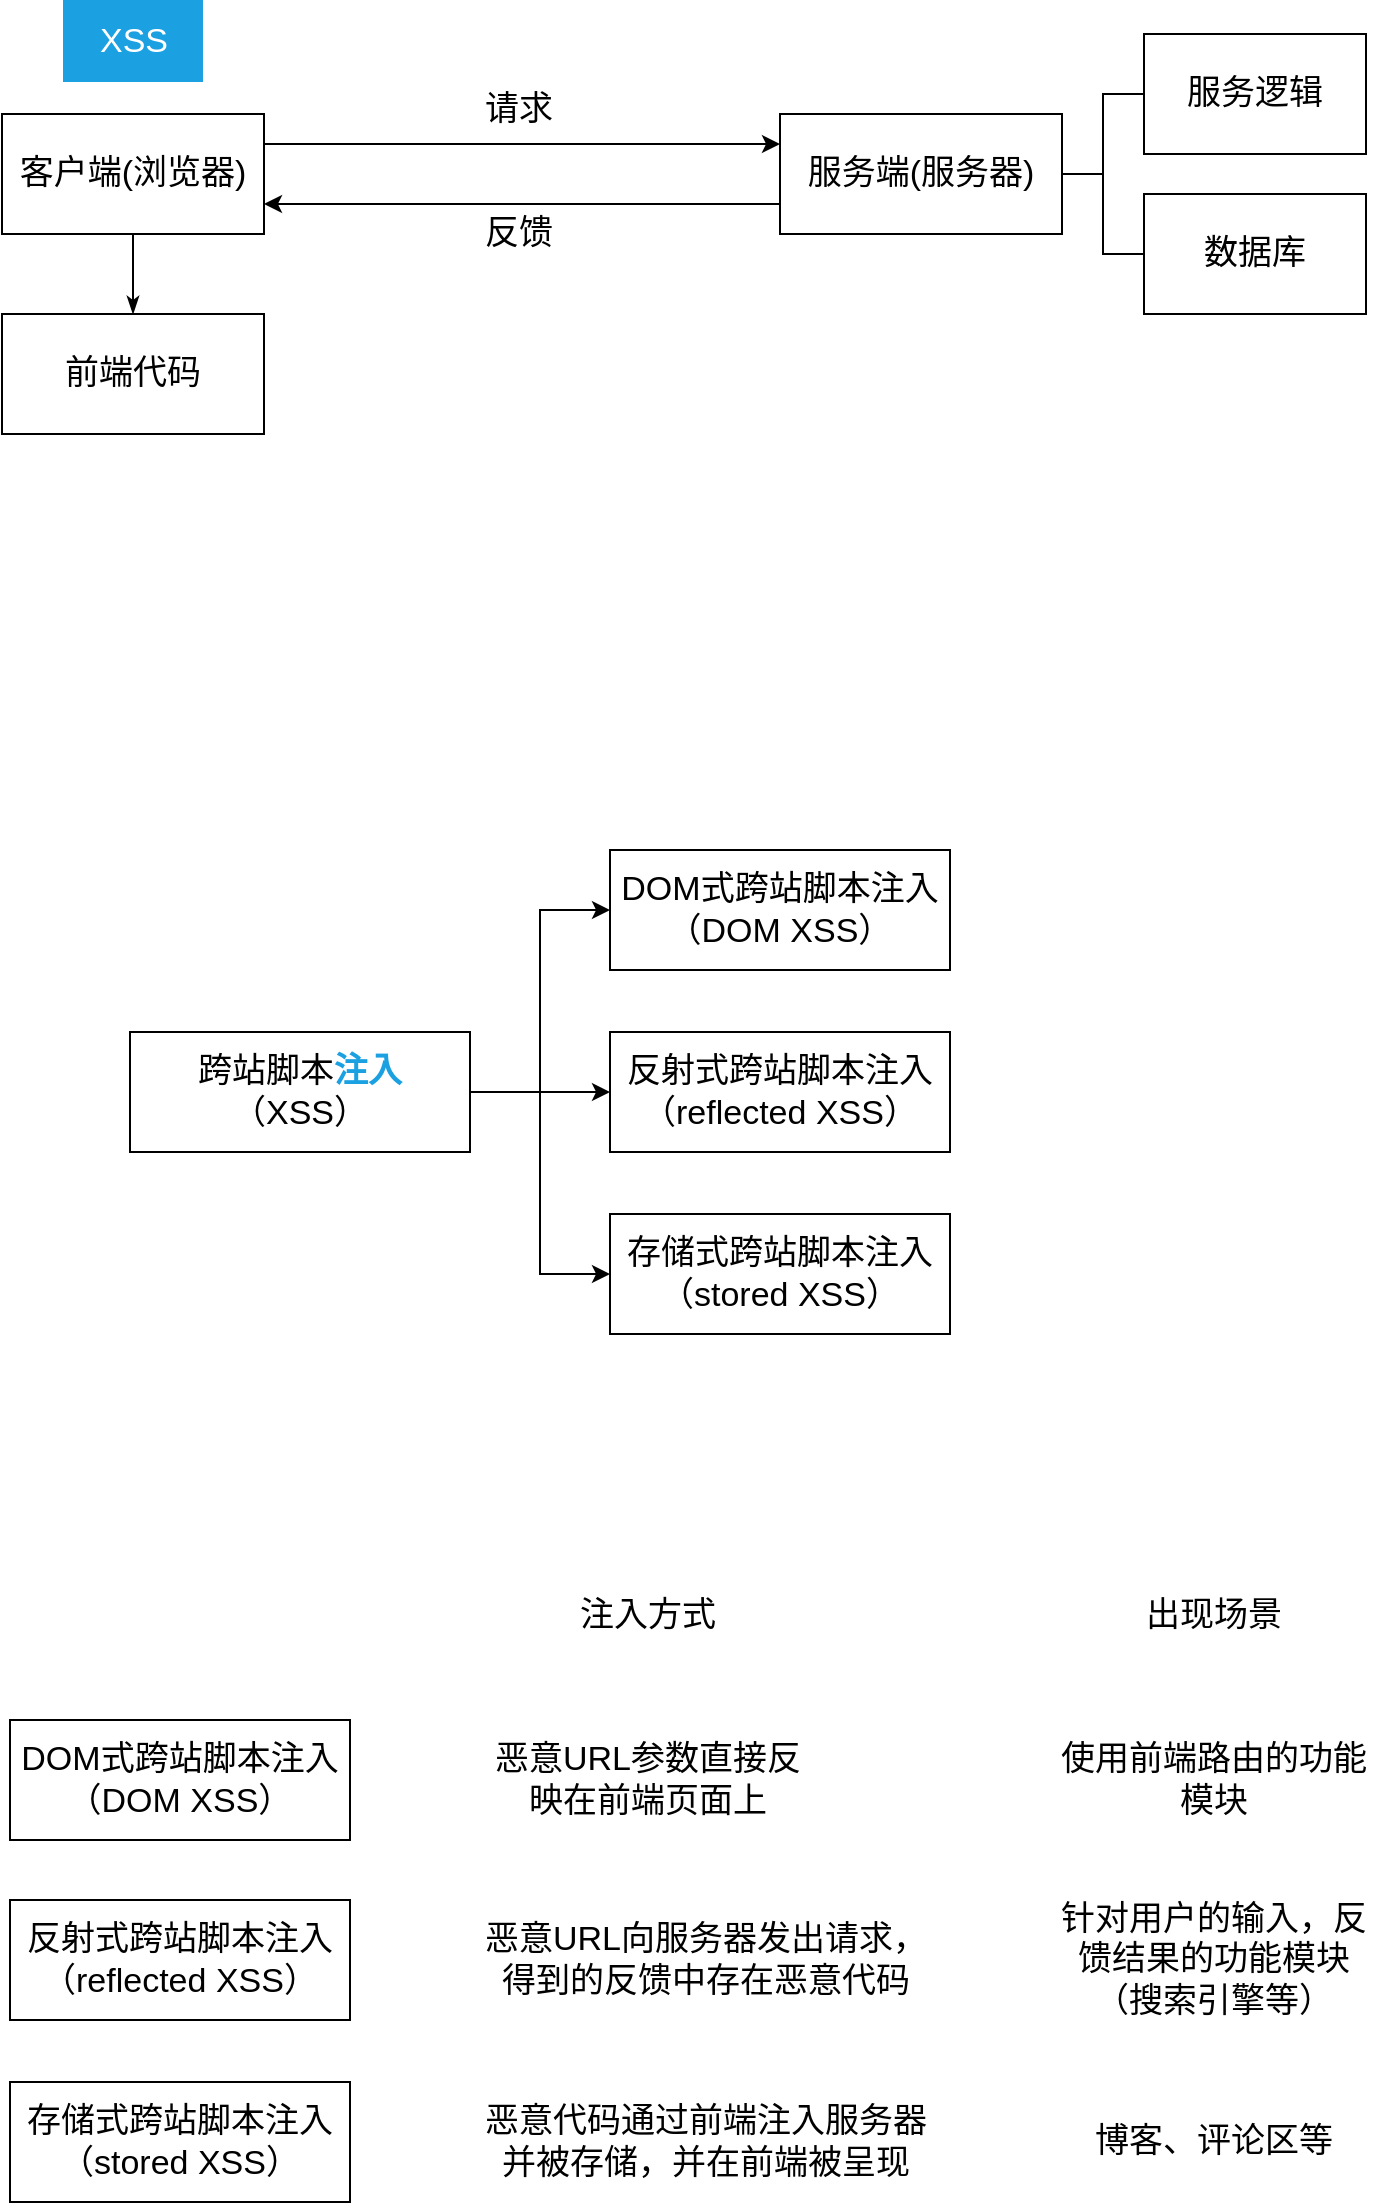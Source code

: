 <mxfile version="13.3.6"><diagram id="mWwK2jQPLcsV4IdZNTYj" name="Page-1"><mxGraphModel dx="934" dy="522" grid="0" gridSize="10" guides="1" tooltips="1" connect="1" arrows="1" fold="1" page="1" pageScale="1" pageWidth="850" pageHeight="1100" math="0" shadow="0"><root><mxCell id="0"/><mxCell id="1" parent="0"/><mxCell id="l02PIKgYTEoSjUDtGD-m-4" style="edgeStyle=orthogonalEdgeStyle;rounded=0;orthogonalLoop=1;jettySize=auto;html=1;entryX=0;entryY=0.5;entryDx=0;entryDy=0;" edge="1" parent="1" source="mL8WWW9GP-7HYnRX4WhB-1" target="l02PIKgYTEoSjUDtGD-m-1"><mxGeometry relative="1" as="geometry"/></mxCell><mxCell id="l02PIKgYTEoSjUDtGD-m-5" style="edgeStyle=orthogonalEdgeStyle;rounded=0;orthogonalLoop=1;jettySize=auto;html=1;entryX=0;entryY=0.5;entryDx=0;entryDy=0;" edge="1" parent="1" source="mL8WWW9GP-7HYnRX4WhB-1" target="l02PIKgYTEoSjUDtGD-m-2"><mxGeometry relative="1" as="geometry"/></mxCell><mxCell id="l02PIKgYTEoSjUDtGD-m-6" style="edgeStyle=orthogonalEdgeStyle;rounded=0;orthogonalLoop=1;jettySize=auto;html=1;entryX=0;entryY=0.5;entryDx=0;entryDy=0;" edge="1" parent="1" source="mL8WWW9GP-7HYnRX4WhB-1" target="l02PIKgYTEoSjUDtGD-m-3"><mxGeometry relative="1" as="geometry"/></mxCell><mxCell id="mL8WWW9GP-7HYnRX4WhB-1" value="跨站脚本&lt;b&gt;&lt;font color=&quot;#1ba1e2&quot;&gt;注入&lt;/font&gt;&lt;/b&gt;&lt;br style=&quot;font-size: 17px&quot;&gt;（XSS）" style="rounded=0;whiteSpace=wrap;html=1;fontSize=17;" parent="1" vertex="1"><mxGeometry x="150" y="607" width="170" height="60" as="geometry"/></mxCell><mxCell id="l02PIKgYTEoSjUDtGD-m-1" value="存储式跨站脚本注入&lt;br style=&quot;font-size: 17px&quot;&gt;（stored XSS）" style="rounded=0;whiteSpace=wrap;html=1;fontSize=17;" vertex="1" parent="1"><mxGeometry x="390" y="698" width="170" height="60" as="geometry"/></mxCell><mxCell id="l02PIKgYTEoSjUDtGD-m-2" value="反射式跨站脚本注入&lt;br style=&quot;font-size: 17px&quot;&gt;（reflected XSS）" style="rounded=0;whiteSpace=wrap;html=1;fontSize=17;" vertex="1" parent="1"><mxGeometry x="390" y="607" width="170" height="60" as="geometry"/></mxCell><mxCell id="l02PIKgYTEoSjUDtGD-m-3" value="DOM式跨站脚本注入&lt;br style=&quot;font-size: 17px&quot;&gt;（DOM XSS）" style="rounded=0;whiteSpace=wrap;html=1;fontSize=17;" vertex="1" parent="1"><mxGeometry x="390" y="516" width="170" height="60" as="geometry"/></mxCell><mxCell id="l02PIKgYTEoSjUDtGD-m-13" value="DOM式跨站脚本注入&lt;br style=&quot;font-size: 17px&quot;&gt;（DOM XSS）" style="rounded=0;whiteSpace=wrap;html=1;fontSize=17;" vertex="1" parent="1"><mxGeometry x="90" y="951" width="170" height="60" as="geometry"/></mxCell><mxCell id="l02PIKgYTEoSjUDtGD-m-14" value="恶意URL参数直接反映在前端页面上" style="rounded=0;whiteSpace=wrap;html=1;fontSize=17;strokeColor=none;" vertex="1" parent="1"><mxGeometry x="324" y="951" width="170" height="60" as="geometry"/></mxCell><mxCell id="l02PIKgYTEoSjUDtGD-m-15" value="存储式跨站脚本注入&lt;br style=&quot;font-size: 17px&quot;&gt;（stored XSS）" style="rounded=0;whiteSpace=wrap;html=1;fontSize=17;" vertex="1" parent="1"><mxGeometry x="90" y="1132" width="170" height="60" as="geometry"/></mxCell><mxCell id="l02PIKgYTEoSjUDtGD-m-16" value="反射式跨站脚本注入&lt;br style=&quot;font-size: 17px&quot;&gt;（reflected XSS）" style="rounded=0;whiteSpace=wrap;html=1;fontSize=17;" vertex="1" parent="1"><mxGeometry x="90" y="1041" width="170" height="60" as="geometry"/></mxCell><mxCell id="l02PIKgYTEoSjUDtGD-m-17" value="恶意URL向服务器发出请求，得到的反馈中存在恶意代码" style="rounded=0;whiteSpace=wrap;html=1;fontSize=17;strokeColor=none;" vertex="1" parent="1"><mxGeometry x="324" y="1041" width="228" height="60" as="geometry"/></mxCell><mxCell id="l02PIKgYTEoSjUDtGD-m-18" value="恶意代码通过前端注入服务器并被存储，并在前端被呈现" style="rounded=0;whiteSpace=wrap;html=1;fontSize=17;strokeColor=none;" vertex="1" parent="1"><mxGeometry x="324" y="1132" width="228" height="60" as="geometry"/></mxCell><mxCell id="l02PIKgYTEoSjUDtGD-m-19" value="使用前端路由的功能模块" style="rounded=0;whiteSpace=wrap;html=1;fontSize=17;strokeColor=none;" vertex="1" parent="1"><mxGeometry x="607" y="951" width="170" height="60" as="geometry"/></mxCell><mxCell id="l02PIKgYTEoSjUDtGD-m-20" value="针对用户的输入，反馈结果的功能模块&lt;br&gt;（搜索引擎等）" style="rounded=0;whiteSpace=wrap;html=1;fontSize=17;strokeColor=none;" vertex="1" parent="1"><mxGeometry x="607" y="1041" width="170" height="60" as="geometry"/></mxCell><mxCell id="l02PIKgYTEoSjUDtGD-m-21" value="博客、评论区等" style="rounded=0;whiteSpace=wrap;html=1;fontSize=17;strokeColor=none;" vertex="1" parent="1"><mxGeometry x="607" y="1132" width="170" height="60" as="geometry"/></mxCell><mxCell id="l02PIKgYTEoSjUDtGD-m-39" style="edgeStyle=orthogonalEdgeStyle;rounded=0;orthogonalLoop=1;jettySize=auto;html=1;entryX=0.5;entryY=0;entryDx=0;entryDy=0;startArrow=none;startFill=0;endArrow=classicThin;endFill=1;" edge="1" parent="1" source="l02PIKgYTEoSjUDtGD-m-23" target="l02PIKgYTEoSjUDtGD-m-38"><mxGeometry relative="1" as="geometry"/></mxCell><mxCell id="l02PIKgYTEoSjUDtGD-m-23" value="客户端(浏览器)" style="rounded=0;whiteSpace=wrap;html=1;fontSize=17;" vertex="1" parent="1"><mxGeometry x="86" y="148" width="131" height="60" as="geometry"/></mxCell><mxCell id="l02PIKgYTEoSjUDtGD-m-34" style="edgeStyle=orthogonalEdgeStyle;rounded=0;orthogonalLoop=1;jettySize=auto;html=1;startArrow=none;startFill=0;endArrow=none;endFill=0;" edge="1" parent="1" source="l02PIKgYTEoSjUDtGD-m-25" target="l02PIKgYTEoSjUDtGD-m-32"><mxGeometry relative="1" as="geometry"/></mxCell><mxCell id="l02PIKgYTEoSjUDtGD-m-35" style="edgeStyle=orthogonalEdgeStyle;rounded=0;orthogonalLoop=1;jettySize=auto;html=1;startArrow=none;startFill=0;endArrow=none;endFill=0;" edge="1" parent="1" source="l02PIKgYTEoSjUDtGD-m-25" target="l02PIKgYTEoSjUDtGD-m-33"><mxGeometry relative="1" as="geometry"/></mxCell><mxCell id="l02PIKgYTEoSjUDtGD-m-25" value="服务端(服务器)" style="rounded=0;whiteSpace=wrap;html=1;fontSize=17;" vertex="1" parent="1"><mxGeometry x="475" y="148" width="141" height="60" as="geometry"/></mxCell><mxCell id="l02PIKgYTEoSjUDtGD-m-26" value="" style="endArrow=classic;startArrow=none;html=1;entryX=0;entryY=0.25;entryDx=0;entryDy=0;exitX=1;exitY=0.25;exitDx=0;exitDy=0;startFill=0;" edge="1" parent="1" source="l02PIKgYTEoSjUDtGD-m-23" target="l02PIKgYTEoSjUDtGD-m-25"><mxGeometry width="50" height="50" relative="1" as="geometry"><mxPoint x="426" y="310" as="sourcePoint"/><mxPoint x="476" y="260" as="targetPoint"/></mxGeometry></mxCell><mxCell id="l02PIKgYTEoSjUDtGD-m-27" value="" style="endArrow=none;startArrow=classic;html=1;entryX=0;entryY=0.75;entryDx=0;entryDy=0;exitX=1;exitY=0.75;exitDx=0;exitDy=0;endFill=0;" edge="1" parent="1" source="l02PIKgYTEoSjUDtGD-m-23" target="l02PIKgYTEoSjUDtGD-m-25"><mxGeometry width="50" height="50" relative="1" as="geometry"><mxPoint x="219" y="193" as="sourcePoint"/><mxPoint x="477" y="193" as="targetPoint"/></mxGeometry></mxCell><mxCell id="l02PIKgYTEoSjUDtGD-m-29" value="请求" style="rounded=0;whiteSpace=wrap;html=1;fontSize=17;strokeColor=none;" vertex="1" parent="1"><mxGeometry x="292" y="139" width="105" height="14" as="geometry"/></mxCell><mxCell id="l02PIKgYTEoSjUDtGD-m-30" value="反馈" style="rounded=0;whiteSpace=wrap;html=1;fontSize=17;strokeColor=none;" vertex="1" parent="1"><mxGeometry x="292" y="201" width="105" height="14" as="geometry"/></mxCell><mxCell id="l02PIKgYTEoSjUDtGD-m-32" value="服务逻辑" style="rounded=0;whiteSpace=wrap;html=1;fontSize=17;" vertex="1" parent="1"><mxGeometry x="657" y="108" width="111" height="60" as="geometry"/></mxCell><mxCell id="l02PIKgYTEoSjUDtGD-m-33" value="数据库" style="rounded=0;whiteSpace=wrap;html=1;fontSize=17;" vertex="1" parent="1"><mxGeometry x="657" y="188" width="111" height="60" as="geometry"/></mxCell><mxCell id="l02PIKgYTEoSjUDtGD-m-37" value="XSS" style="rounded=0;whiteSpace=wrap;html=1;fontSize=17;fillColor=#1ba1e2;fontColor=#ffffff;strokeColor=none;" vertex="1" parent="1"><mxGeometry x="116.5" y="91" width="70" height="41" as="geometry"/></mxCell><mxCell id="l02PIKgYTEoSjUDtGD-m-38" value="前端代码" style="rounded=0;whiteSpace=wrap;html=1;fontSize=17;" vertex="1" parent="1"><mxGeometry x="86" y="248" width="131" height="60" as="geometry"/></mxCell><mxCell id="l02PIKgYTEoSjUDtGD-m-40" value="注入方式" style="rounded=0;whiteSpace=wrap;html=1;fontSize=17;strokeColor=none;" vertex="1" parent="1"><mxGeometry x="324" y="869" width="170" height="60" as="geometry"/></mxCell><mxCell id="l02PIKgYTEoSjUDtGD-m-41" value="出现场景" style="rounded=0;whiteSpace=wrap;html=1;fontSize=17;strokeColor=none;" vertex="1" parent="1"><mxGeometry x="607" y="869" width="170" height="60" as="geometry"/></mxCell></root></mxGraphModel></diagram></mxfile>